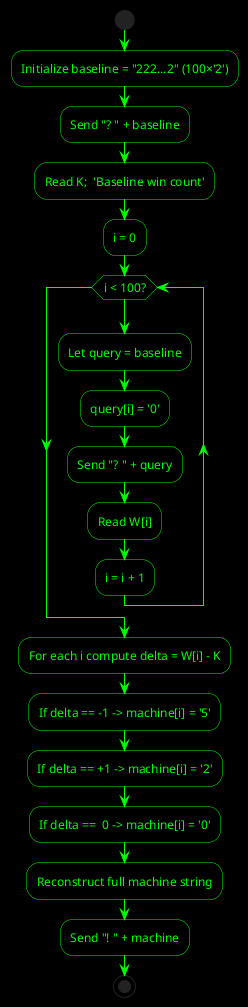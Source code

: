 @startuml TD
skinparam backgroundColor black
skinparam defaultFontName 'Liga SFMono Nerd Font'
skinparam defaultFontSize 12
skinparam activityBackgroundColor black
skinparam activityBorderColor #00FF00
skinparam activityFontColor #00FF00
skinparam ArrowColor #00FF00
skinparam decisionBackgroundColor black
skinparam decisionBorderColor #00FF00
skinparam decisionFontColor #00FF00

start

:Initialize baseline = "222...2" (100×'2');
:Send "? " + baseline;
:Read K;  'Baseline win count';

!define N 100
:i = 0;

while (i < N?) is (yes)
    :Let query = baseline;
    :query[i] = '0';
    :Send "? " + query;
    :Read W[i];
    :i = i + 1;
endwhile (i ≥ N)

:For each i compute delta = W[i] - K;
:If delta == -1 -> machine[i] = '5';
:If delta == +1 -> machine[i] = '2';
:If delta ==  0 -> machine[i] = '0';

:Reconstruct full machine string;
:Send "! " + machine;
stop

@enduml